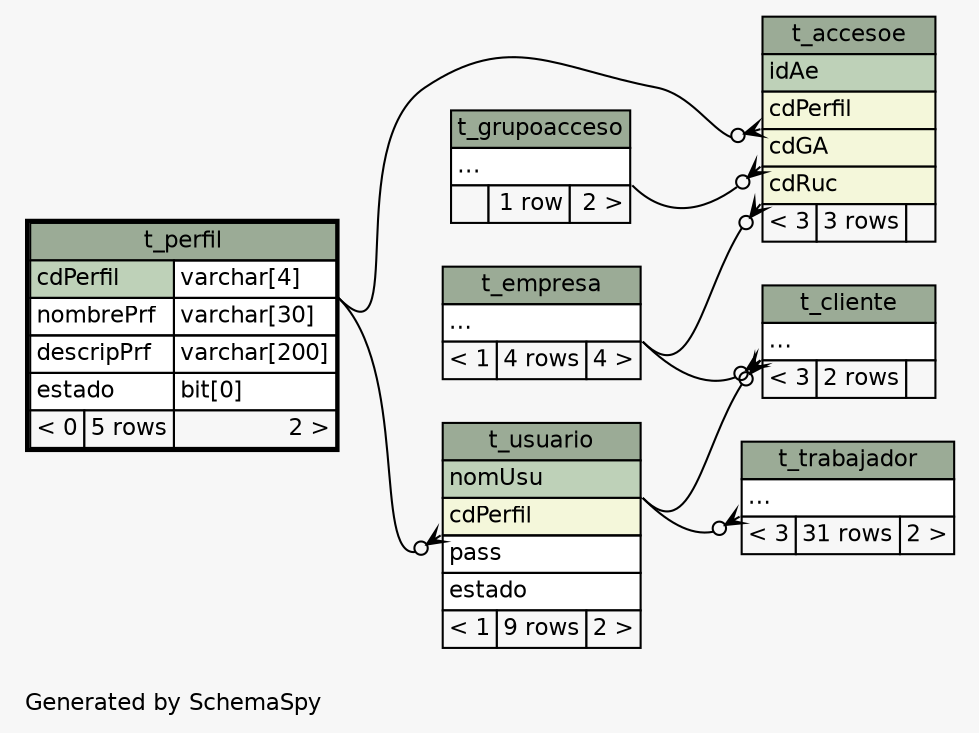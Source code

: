 // dot null on Windows 7 6.1
// SchemaSpy rev 590
digraph "twoDegreesRelationshipsDiagram" {
  graph [
    rankdir="RL"
    bgcolor="#f7f7f7"
    label="\nGenerated by SchemaSpy"
    labeljust="l"
    nodesep="0.18"
    ranksep="0.46"
    fontname="Helvetica"
    fontsize="11"
  ];
  node [
    fontname="Helvetica"
    fontsize="11"
    shape="plaintext"
  ];
  edge [
    arrowsize="0.8"
  ];
  "t_accesoe":"cdGA":sw -> "t_grupoacceso":"elipses":se [arrowhead=none dir=back arrowtail=crowodot];
  "t_accesoe":"cdPerfil":sw -> "t_perfil":"cdPerfil.type":se [arrowhead=none dir=back arrowtail=crowodot];
  "t_accesoe":"cdRuc":sw -> "t_empresa":"elipses":se [arrowhead=none dir=back arrowtail=crowodot];
  "t_cliente":"elipses":sw -> "t_empresa":"elipses":se [arrowhead=none dir=back arrowtail=crowodot];
  "t_cliente":"elipses":sw -> "t_usuario":"nomUsu":se [arrowhead=none dir=back arrowtail=crowodot];
  "t_trabajador":"elipses":sw -> "t_usuario":"nomUsu":se [arrowhead=none dir=back arrowtail=crowodot];
  "t_usuario":"cdPerfil":sw -> "t_perfil":"cdPerfil.type":se [arrowhead=none dir=back arrowtail=crowodot];
  "t_accesoe" [
    label=<
    <TABLE BORDER="0" CELLBORDER="1" CELLSPACING="0" BGCOLOR="#ffffff">
      <TR><TD COLSPAN="3" BGCOLOR="#9bab96" ALIGN="CENTER">t_accesoe</TD></TR>
      <TR><TD PORT="idAe" COLSPAN="3" BGCOLOR="#bed1b8" ALIGN="LEFT">idAe</TD></TR>
      <TR><TD PORT="cdPerfil" COLSPAN="3" BGCOLOR="#f4f7da" ALIGN="LEFT">cdPerfil</TD></TR>
      <TR><TD PORT="cdGA" COLSPAN="3" BGCOLOR="#f4f7da" ALIGN="LEFT">cdGA</TD></TR>
      <TR><TD PORT="cdRuc" COLSPAN="3" BGCOLOR="#f4f7da" ALIGN="LEFT">cdRuc</TD></TR>
      <TR><TD ALIGN="LEFT" BGCOLOR="#f7f7f7">&lt; 3</TD><TD ALIGN="RIGHT" BGCOLOR="#f7f7f7">3 rows</TD><TD ALIGN="RIGHT" BGCOLOR="#f7f7f7">  </TD></TR>
    </TABLE>>
    URL="t_accesoe.html"
    tooltip="t_accesoe"
  ];
  "t_cliente" [
    label=<
    <TABLE BORDER="0" CELLBORDER="1" CELLSPACING="0" BGCOLOR="#ffffff">
      <TR><TD COLSPAN="3" BGCOLOR="#9bab96" ALIGN="CENTER">t_cliente</TD></TR>
      <TR><TD PORT="elipses" COLSPAN="3" ALIGN="LEFT">...</TD></TR>
      <TR><TD ALIGN="LEFT" BGCOLOR="#f7f7f7">&lt; 3</TD><TD ALIGN="RIGHT" BGCOLOR="#f7f7f7">2 rows</TD><TD ALIGN="RIGHT" BGCOLOR="#f7f7f7">  </TD></TR>
    </TABLE>>
    URL="t_cliente.html"
    tooltip="t_cliente"
  ];
  "t_empresa" [
    label=<
    <TABLE BORDER="0" CELLBORDER="1" CELLSPACING="0" BGCOLOR="#ffffff">
      <TR><TD COLSPAN="3" BGCOLOR="#9bab96" ALIGN="CENTER">t_empresa</TD></TR>
      <TR><TD PORT="elipses" COLSPAN="3" ALIGN="LEFT">...</TD></TR>
      <TR><TD ALIGN="LEFT" BGCOLOR="#f7f7f7">&lt; 1</TD><TD ALIGN="RIGHT" BGCOLOR="#f7f7f7">4 rows</TD><TD ALIGN="RIGHT" BGCOLOR="#f7f7f7">4 &gt;</TD></TR>
    </TABLE>>
    URL="t_empresa.html"
    tooltip="t_empresa"
  ];
  "t_grupoacceso" [
    label=<
    <TABLE BORDER="0" CELLBORDER="1" CELLSPACING="0" BGCOLOR="#ffffff">
      <TR><TD COLSPAN="3" BGCOLOR="#9bab96" ALIGN="CENTER">t_grupoacceso</TD></TR>
      <TR><TD PORT="elipses" COLSPAN="3" ALIGN="LEFT">...</TD></TR>
      <TR><TD ALIGN="LEFT" BGCOLOR="#f7f7f7">  </TD><TD ALIGN="RIGHT" BGCOLOR="#f7f7f7">1 row</TD><TD ALIGN="RIGHT" BGCOLOR="#f7f7f7">2 &gt;</TD></TR>
    </TABLE>>
    URL="t_grupoacceso.html"
    tooltip="t_grupoacceso"
  ];
  "t_perfil" [
    label=<
    <TABLE BORDER="2" CELLBORDER="1" CELLSPACING="0" BGCOLOR="#ffffff">
      <TR><TD COLSPAN="3" BGCOLOR="#9bab96" ALIGN="CENTER">t_perfil</TD></TR>
      <TR><TD PORT="cdPerfil" COLSPAN="2" BGCOLOR="#bed1b8" ALIGN="LEFT">cdPerfil</TD><TD PORT="cdPerfil.type" ALIGN="LEFT">varchar[4]</TD></TR>
      <TR><TD PORT="nombrePrf" COLSPAN="2" ALIGN="LEFT">nombrePrf</TD><TD PORT="nombrePrf.type" ALIGN="LEFT">varchar[30]</TD></TR>
      <TR><TD PORT="descripPrf" COLSPAN="2" ALIGN="LEFT">descripPrf</TD><TD PORT="descripPrf.type" ALIGN="LEFT">varchar[200]</TD></TR>
      <TR><TD PORT="estado" COLSPAN="2" ALIGN="LEFT">estado</TD><TD PORT="estado.type" ALIGN="LEFT">bit[0]</TD></TR>
      <TR><TD ALIGN="LEFT" BGCOLOR="#f7f7f7">&lt; 0</TD><TD ALIGN="RIGHT" BGCOLOR="#f7f7f7">5 rows</TD><TD ALIGN="RIGHT" BGCOLOR="#f7f7f7">2 &gt;</TD></TR>
    </TABLE>>
    URL="t_perfil.html"
    tooltip="t_perfil"
  ];
  "t_trabajador" [
    label=<
    <TABLE BORDER="0" CELLBORDER="1" CELLSPACING="0" BGCOLOR="#ffffff">
      <TR><TD COLSPAN="3" BGCOLOR="#9bab96" ALIGN="CENTER">t_trabajador</TD></TR>
      <TR><TD PORT="elipses" COLSPAN="3" ALIGN="LEFT">...</TD></TR>
      <TR><TD ALIGN="LEFT" BGCOLOR="#f7f7f7">&lt; 3</TD><TD ALIGN="RIGHT" BGCOLOR="#f7f7f7">31 rows</TD><TD ALIGN="RIGHT" BGCOLOR="#f7f7f7">2 &gt;</TD></TR>
    </TABLE>>
    URL="t_trabajador.html"
    tooltip="t_trabajador"
  ];
  "t_usuario" [
    label=<
    <TABLE BORDER="0" CELLBORDER="1" CELLSPACING="0" BGCOLOR="#ffffff">
      <TR><TD COLSPAN="3" BGCOLOR="#9bab96" ALIGN="CENTER">t_usuario</TD></TR>
      <TR><TD PORT="nomUsu" COLSPAN="3" BGCOLOR="#bed1b8" ALIGN="LEFT">nomUsu</TD></TR>
      <TR><TD PORT="cdPerfil" COLSPAN="3" BGCOLOR="#f4f7da" ALIGN="LEFT">cdPerfil</TD></TR>
      <TR><TD PORT="pass" COLSPAN="3" ALIGN="LEFT">pass</TD></TR>
      <TR><TD PORT="estado" COLSPAN="3" ALIGN="LEFT">estado</TD></TR>
      <TR><TD ALIGN="LEFT" BGCOLOR="#f7f7f7">&lt; 1</TD><TD ALIGN="RIGHT" BGCOLOR="#f7f7f7">9 rows</TD><TD ALIGN="RIGHT" BGCOLOR="#f7f7f7">2 &gt;</TD></TR>
    </TABLE>>
    URL="t_usuario.html"
    tooltip="t_usuario"
  ];
}
